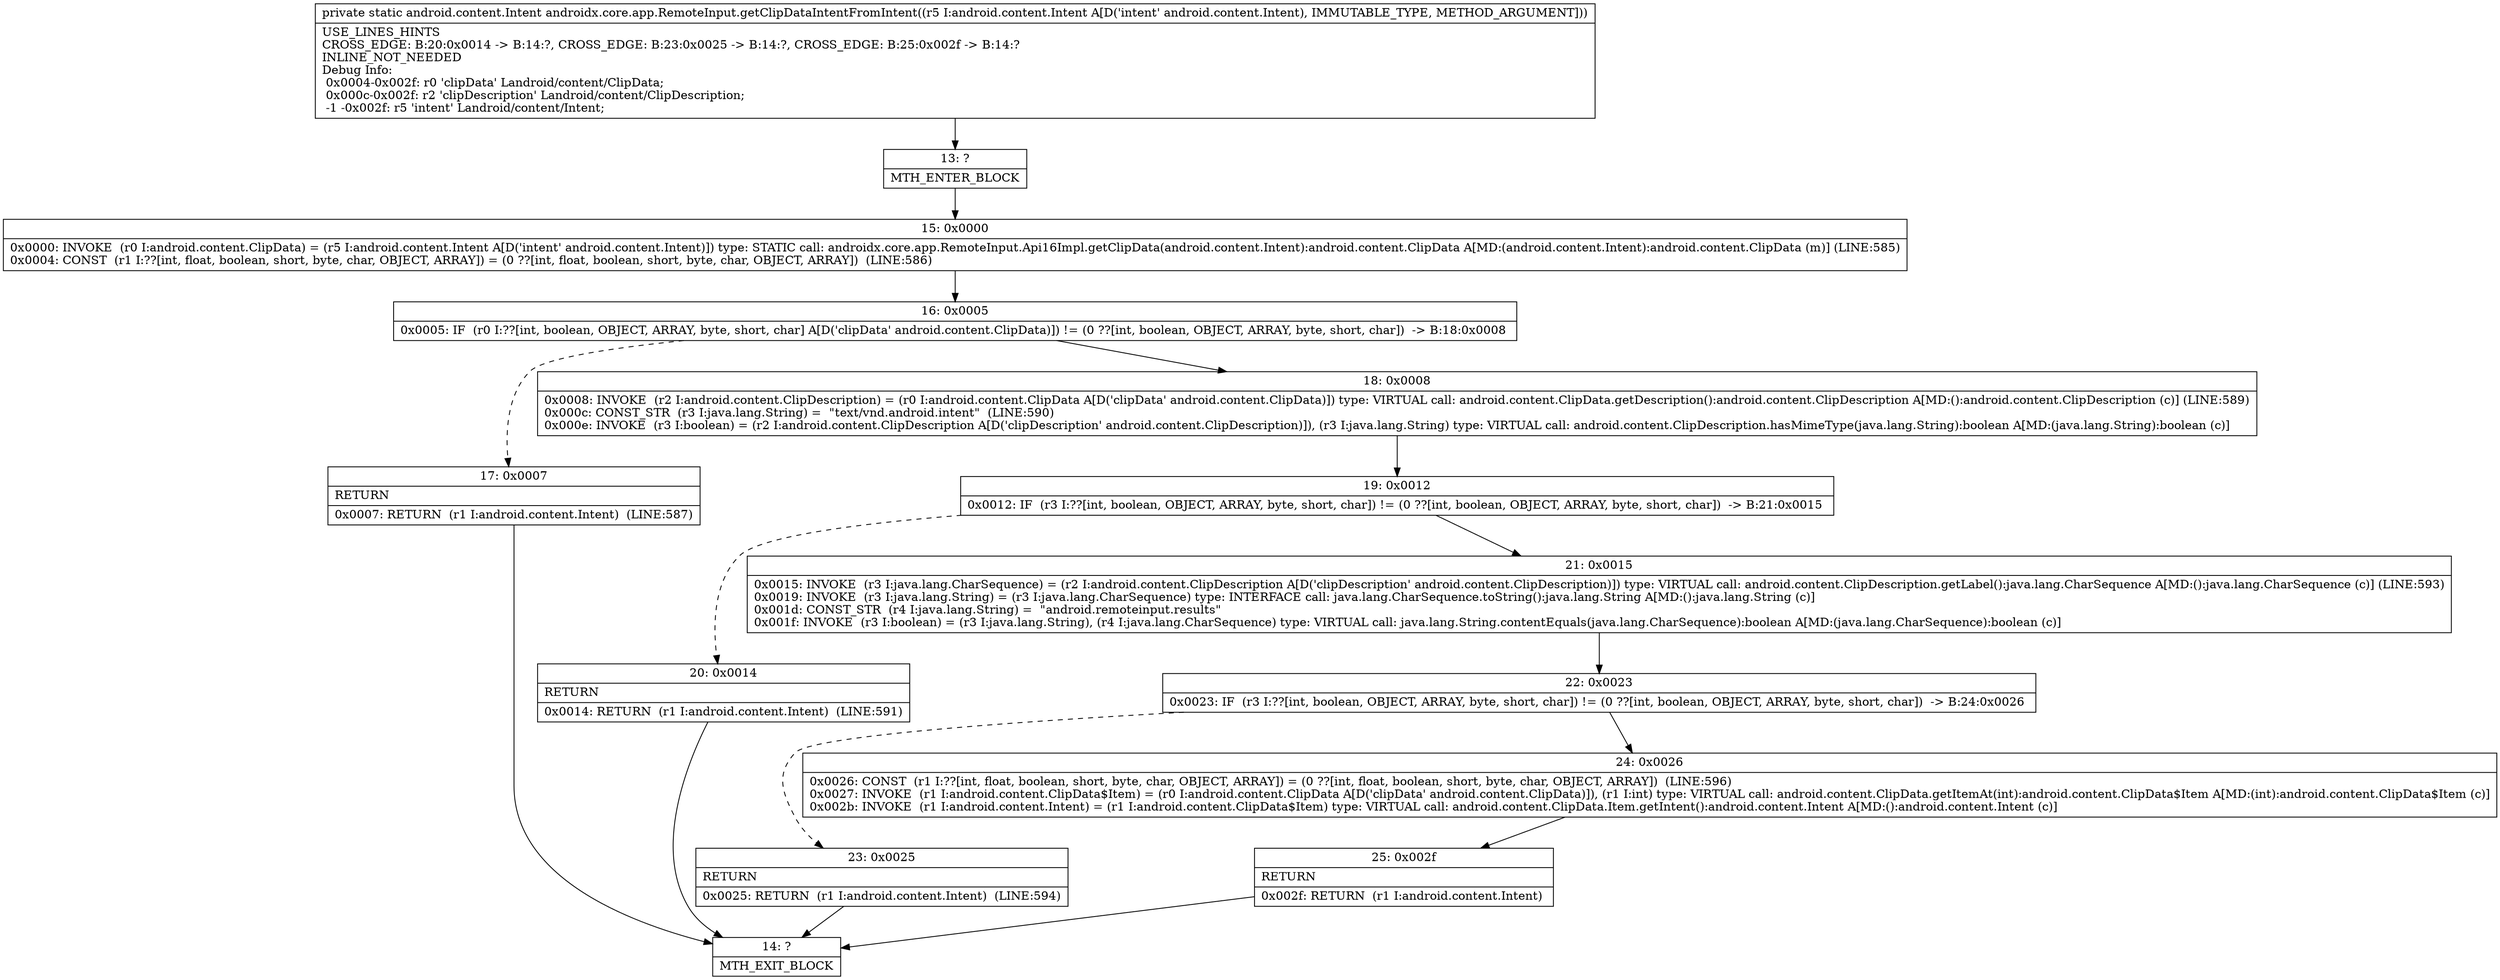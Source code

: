 digraph "CFG forandroidx.core.app.RemoteInput.getClipDataIntentFromIntent(Landroid\/content\/Intent;)Landroid\/content\/Intent;" {
Node_13 [shape=record,label="{13\:\ ?|MTH_ENTER_BLOCK\l}"];
Node_15 [shape=record,label="{15\:\ 0x0000|0x0000: INVOKE  (r0 I:android.content.ClipData) = (r5 I:android.content.Intent A[D('intent' android.content.Intent)]) type: STATIC call: androidx.core.app.RemoteInput.Api16Impl.getClipData(android.content.Intent):android.content.ClipData A[MD:(android.content.Intent):android.content.ClipData (m)] (LINE:585)\l0x0004: CONST  (r1 I:??[int, float, boolean, short, byte, char, OBJECT, ARRAY]) = (0 ??[int, float, boolean, short, byte, char, OBJECT, ARRAY])  (LINE:586)\l}"];
Node_16 [shape=record,label="{16\:\ 0x0005|0x0005: IF  (r0 I:??[int, boolean, OBJECT, ARRAY, byte, short, char] A[D('clipData' android.content.ClipData)]) != (0 ??[int, boolean, OBJECT, ARRAY, byte, short, char])  \-\> B:18:0x0008 \l}"];
Node_17 [shape=record,label="{17\:\ 0x0007|RETURN\l|0x0007: RETURN  (r1 I:android.content.Intent)  (LINE:587)\l}"];
Node_14 [shape=record,label="{14\:\ ?|MTH_EXIT_BLOCK\l}"];
Node_18 [shape=record,label="{18\:\ 0x0008|0x0008: INVOKE  (r2 I:android.content.ClipDescription) = (r0 I:android.content.ClipData A[D('clipData' android.content.ClipData)]) type: VIRTUAL call: android.content.ClipData.getDescription():android.content.ClipDescription A[MD:():android.content.ClipDescription (c)] (LINE:589)\l0x000c: CONST_STR  (r3 I:java.lang.String) =  \"text\/vnd.android.intent\"  (LINE:590)\l0x000e: INVOKE  (r3 I:boolean) = (r2 I:android.content.ClipDescription A[D('clipDescription' android.content.ClipDescription)]), (r3 I:java.lang.String) type: VIRTUAL call: android.content.ClipDescription.hasMimeType(java.lang.String):boolean A[MD:(java.lang.String):boolean (c)]\l}"];
Node_19 [shape=record,label="{19\:\ 0x0012|0x0012: IF  (r3 I:??[int, boolean, OBJECT, ARRAY, byte, short, char]) != (0 ??[int, boolean, OBJECT, ARRAY, byte, short, char])  \-\> B:21:0x0015 \l}"];
Node_20 [shape=record,label="{20\:\ 0x0014|RETURN\l|0x0014: RETURN  (r1 I:android.content.Intent)  (LINE:591)\l}"];
Node_21 [shape=record,label="{21\:\ 0x0015|0x0015: INVOKE  (r3 I:java.lang.CharSequence) = (r2 I:android.content.ClipDescription A[D('clipDescription' android.content.ClipDescription)]) type: VIRTUAL call: android.content.ClipDescription.getLabel():java.lang.CharSequence A[MD:():java.lang.CharSequence (c)] (LINE:593)\l0x0019: INVOKE  (r3 I:java.lang.String) = (r3 I:java.lang.CharSequence) type: INTERFACE call: java.lang.CharSequence.toString():java.lang.String A[MD:():java.lang.String (c)]\l0x001d: CONST_STR  (r4 I:java.lang.String) =  \"android.remoteinput.results\" \l0x001f: INVOKE  (r3 I:boolean) = (r3 I:java.lang.String), (r4 I:java.lang.CharSequence) type: VIRTUAL call: java.lang.String.contentEquals(java.lang.CharSequence):boolean A[MD:(java.lang.CharSequence):boolean (c)]\l}"];
Node_22 [shape=record,label="{22\:\ 0x0023|0x0023: IF  (r3 I:??[int, boolean, OBJECT, ARRAY, byte, short, char]) != (0 ??[int, boolean, OBJECT, ARRAY, byte, short, char])  \-\> B:24:0x0026 \l}"];
Node_23 [shape=record,label="{23\:\ 0x0025|RETURN\l|0x0025: RETURN  (r1 I:android.content.Intent)  (LINE:594)\l}"];
Node_24 [shape=record,label="{24\:\ 0x0026|0x0026: CONST  (r1 I:??[int, float, boolean, short, byte, char, OBJECT, ARRAY]) = (0 ??[int, float, boolean, short, byte, char, OBJECT, ARRAY])  (LINE:596)\l0x0027: INVOKE  (r1 I:android.content.ClipData$Item) = (r0 I:android.content.ClipData A[D('clipData' android.content.ClipData)]), (r1 I:int) type: VIRTUAL call: android.content.ClipData.getItemAt(int):android.content.ClipData$Item A[MD:(int):android.content.ClipData$Item (c)]\l0x002b: INVOKE  (r1 I:android.content.Intent) = (r1 I:android.content.ClipData$Item) type: VIRTUAL call: android.content.ClipData.Item.getIntent():android.content.Intent A[MD:():android.content.Intent (c)]\l}"];
Node_25 [shape=record,label="{25\:\ 0x002f|RETURN\l|0x002f: RETURN  (r1 I:android.content.Intent) \l}"];
MethodNode[shape=record,label="{private static android.content.Intent androidx.core.app.RemoteInput.getClipDataIntentFromIntent((r5 I:android.content.Intent A[D('intent' android.content.Intent), IMMUTABLE_TYPE, METHOD_ARGUMENT]))  | USE_LINES_HINTS\lCROSS_EDGE: B:20:0x0014 \-\> B:14:?, CROSS_EDGE: B:23:0x0025 \-\> B:14:?, CROSS_EDGE: B:25:0x002f \-\> B:14:?\lINLINE_NOT_NEEDED\lDebug Info:\l  0x0004\-0x002f: r0 'clipData' Landroid\/content\/ClipData;\l  0x000c\-0x002f: r2 'clipDescription' Landroid\/content\/ClipDescription;\l  \-1 \-0x002f: r5 'intent' Landroid\/content\/Intent;\l}"];
MethodNode -> Node_13;Node_13 -> Node_15;
Node_15 -> Node_16;
Node_16 -> Node_17[style=dashed];
Node_16 -> Node_18;
Node_17 -> Node_14;
Node_18 -> Node_19;
Node_19 -> Node_20[style=dashed];
Node_19 -> Node_21;
Node_20 -> Node_14;
Node_21 -> Node_22;
Node_22 -> Node_23[style=dashed];
Node_22 -> Node_24;
Node_23 -> Node_14;
Node_24 -> Node_25;
Node_25 -> Node_14;
}


